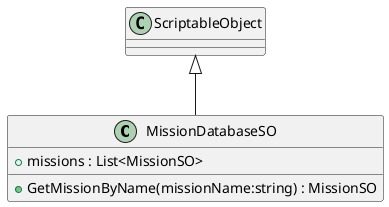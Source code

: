 @startuml
class MissionDatabaseSO {
    + missions : List<MissionSO>
    + GetMissionByName(missionName:string) : MissionSO
}
ScriptableObject <|-- MissionDatabaseSO
@enduml
